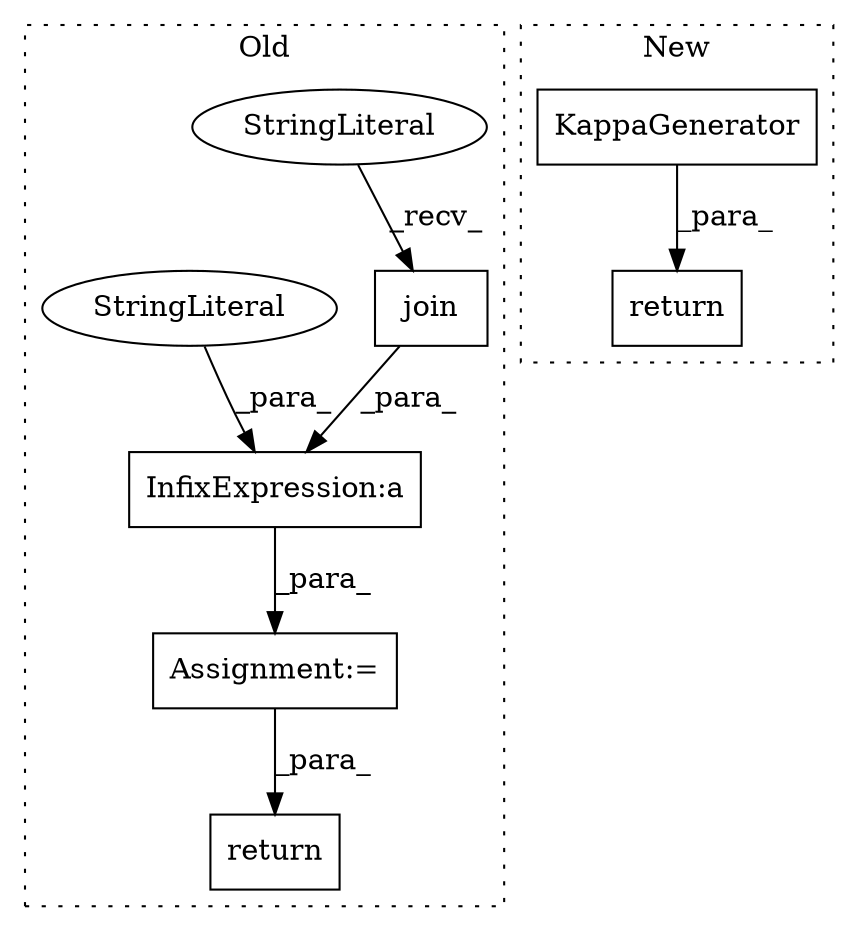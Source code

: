 digraph G {
subgraph cluster0 {
1 [label="join" a="32" s="5407,5437" l="5,1" shape="box"];
3 [label="StringLiteral" a="45" s="5403" l="3" shape="ellipse"];
5 [label="return" a="41" s="5451" l="7" shape="box"];
6 [label="InfixExpression:a" a="27" s="5400" l="3" shape="box"];
7 [label="StringLiteral" a="45" s="5394" l="6" shape="ellipse"];
8 [label="Assignment:=" a="7" s="5391" l="2" shape="box"];
label = "Old";
style="dotted";
}
subgraph cluster1 {
2 [label="KappaGenerator" a="32" s="9241,9260" l="15,1" shape="box"];
4 [label="return" a="41" s="9234" l="7" shape="box"];
label = "New";
style="dotted";
}
1 -> 6 [label="_para_"];
2 -> 4 [label="_para_"];
3 -> 1 [label="_recv_"];
6 -> 8 [label="_para_"];
7 -> 6 [label="_para_"];
8 -> 5 [label="_para_"];
}
